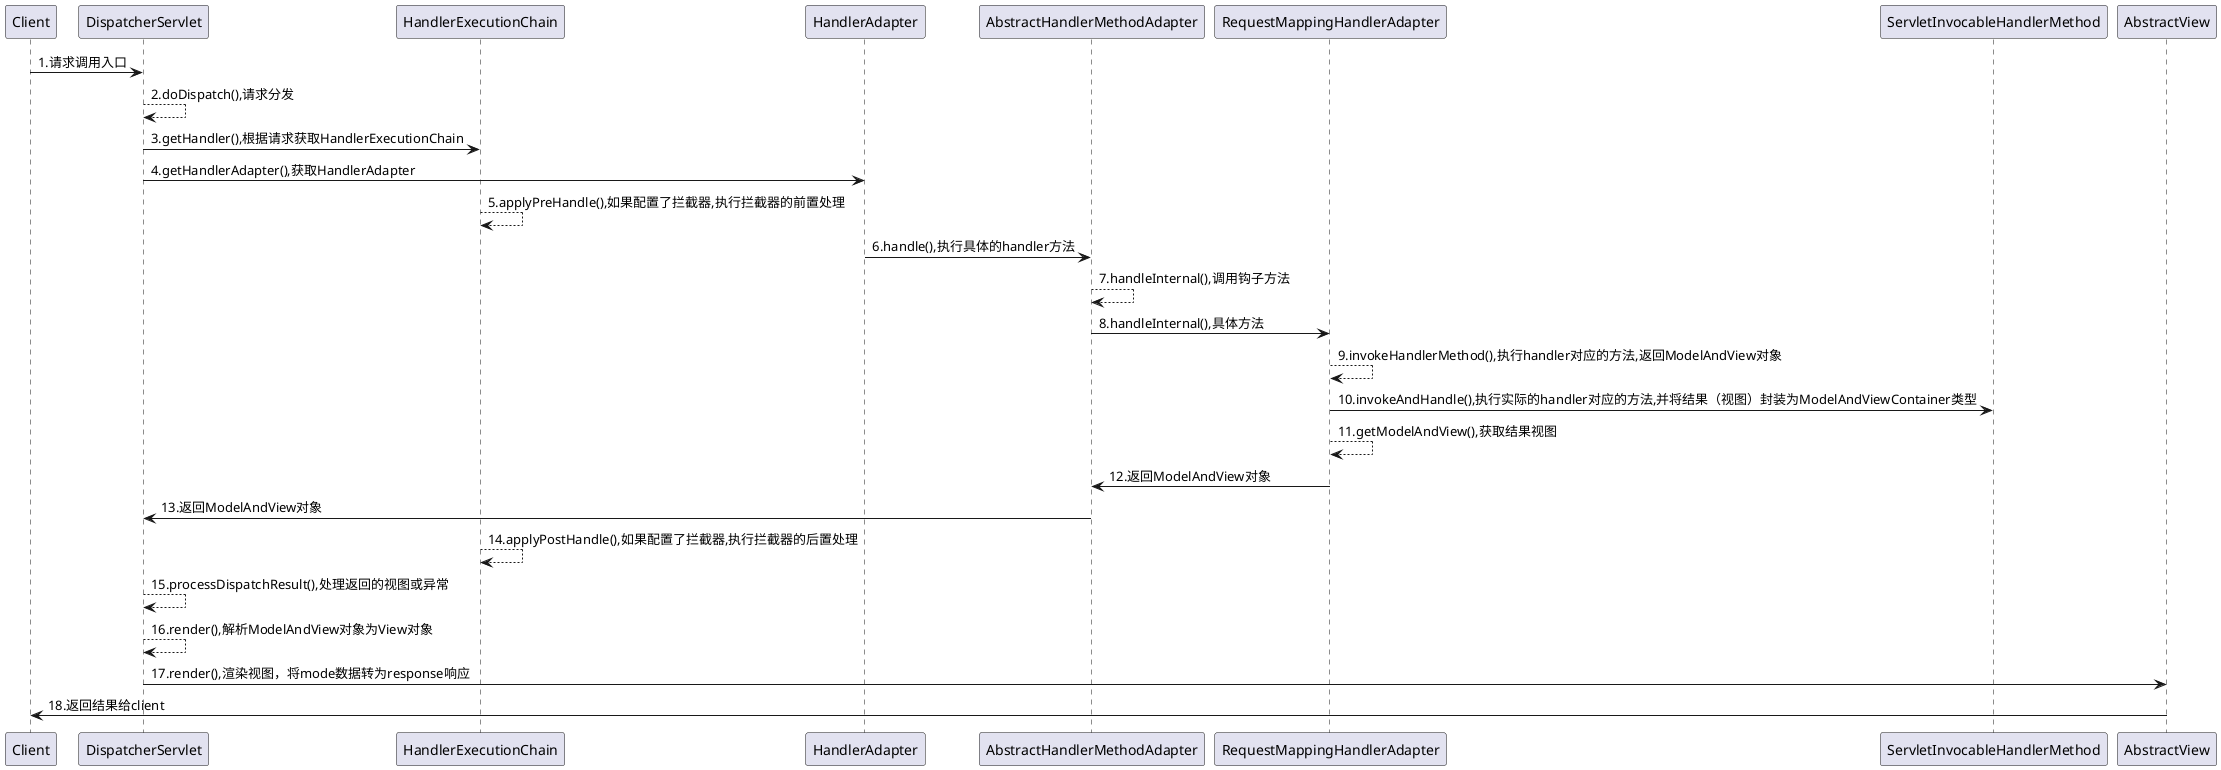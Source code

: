 @startuml
Client -> DispatcherServlet: 1.请求调用入口
DispatcherServlet --> DispatcherServlet: 2.doDispatch(),请求分发
DispatcherServlet -> HandlerExecutionChain: 3.getHandler(),根据请求获取HandlerExecutionChain
DispatcherServlet -> HandlerAdapter: 4.getHandlerAdapter(),获取HandlerAdapter
HandlerExecutionChain --> HandlerExecutionChain: 5.applyPreHandle(),如果配置了拦截器,执行拦截器的前置处理
HandlerAdapter -> AbstractHandlerMethodAdapter: 6.handle(),执行具体的handler方法
AbstractHandlerMethodAdapter --> AbstractHandlerMethodAdapter: 7.handleInternal(),调用钩子方法
AbstractHandlerMethodAdapter -> RequestMappingHandlerAdapter: 8.handleInternal(),具体方法
RequestMappingHandlerAdapter --> RequestMappingHandlerAdapter: 9.invokeHandlerMethod(),执行handler对应的方法,返回ModelAndView对象
RequestMappingHandlerAdapter -> ServletInvocableHandlerMethod: 10.invokeAndHandle(),执行实际的handler对应的方法,并将结果（视图）封装为ModelAndViewContainer类型
RequestMappingHandlerAdapter --> RequestMappingHandlerAdapter: 11.getModelAndView(),获取结果视图
RequestMappingHandlerAdapter -> AbstractHandlerMethodAdapter: 12.返回ModelAndView对象
AbstractHandlerMethodAdapter -> DispatcherServlet: 13.返回ModelAndView对象
HandlerExecutionChain --> HandlerExecutionChain: 14.applyPostHandle(),如果配置了拦截器,执行拦截器的后置处理
DispatcherServlet --> DispatcherServlet: 15.processDispatchResult(),处理返回的视图或异常
DispatcherServlet --> DispatcherServlet: 16.render(),解析ModelAndView对象为View对象
DispatcherServlet -> AbstractView: 17.render(),渲染视图，将mode数据转为response响应
AbstractView -> Client: 18.返回结果给client



@enduml